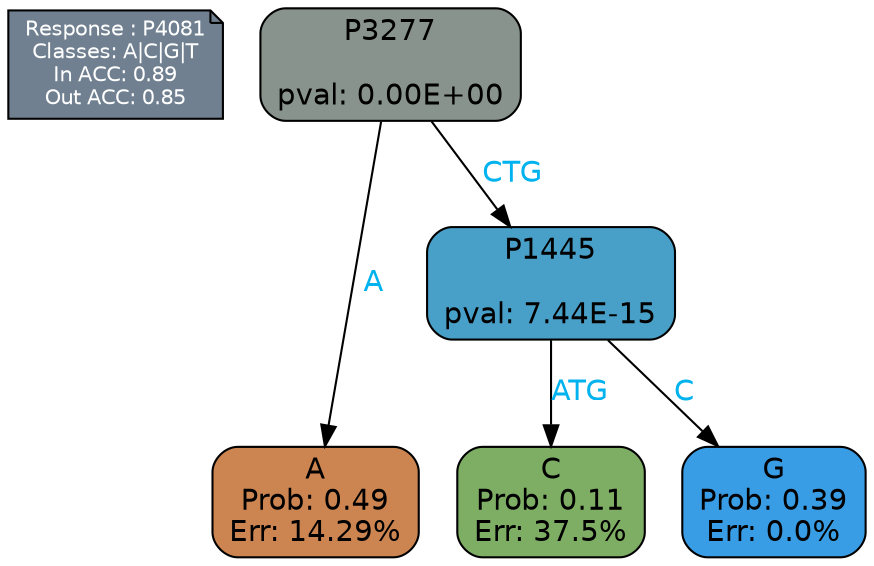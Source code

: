 digraph Tree {
node [shape=box, style="filled, rounded", color="black", fontname=helvetica] ;
graph [ranksep=equally, splines=polylines, bgcolor=transparent, dpi=600] ;
edge [fontname=helvetica] ;
LEGEND [label="Response : P4081
Classes: A|C|G|T
In ACC: 0.89
Out ACC: 0.85
",shape=note,align=left,style=filled,fillcolor="slategray",fontcolor="white",fontsize=10];1 [label="P3277

pval: 0.00E+00", fillcolor="#89938d"] ;
2 [label="A
Prob: 0.49
Err: 14.29%", fillcolor="#cc8551"] ;
3 [label="P1445

pval: 7.44E-15", fillcolor="#48a0c8"] ;
4 [label="C
Prob: 0.11
Err: 37.5%", fillcolor="#7ead64"] ;
5 [label="G
Prob: 0.39
Err: 0.0%", fillcolor="#399de5"] ;
1 -> 2 [label="A",fontcolor=deepskyblue2] ;
1 -> 3 [label="CTG",fontcolor=deepskyblue2] ;
3 -> 4 [label="ATG",fontcolor=deepskyblue2] ;
3 -> 5 [label="C",fontcolor=deepskyblue2] ;
{rank = same; 2;4;5;}{rank = same; LEGEND;1;}}